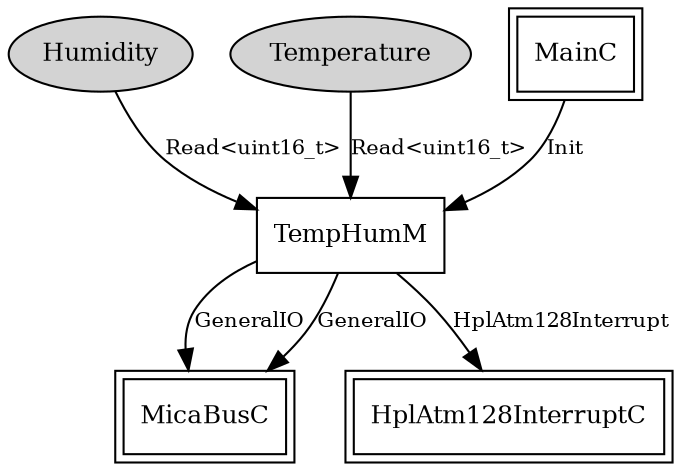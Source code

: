 digraph "...mda300final.TempHum" {
  n0x412d64b0 [shape=ellipse, style=filled, label="Humidity", fontsize=12];
  "TempHumM" [fontsize=12, shape=box, URL="../chtml/...mda300final.TempHumM.html"];
  n0x411af7a8 [shape=ellipse, style=filled, label="Temperature", fontsize=12];
  "TempHumM" [fontsize=12, shape=box, URL="../chtml/...mda300final.TempHumM.html"];
  "MainC" [fontsize=12, shape=box,peripheries=2, URL="../chtml/tos.system.MainC.html"];
  "TempHumM" [fontsize=12, shape=box, URL="../chtml/...mda300final.TempHumM.html"];
  "TempHumM" [fontsize=12, shape=box, URL="../chtml/...mda300final.TempHumM.html"];
  "MicaBusC" [fontsize=12, shape=box,peripheries=2, URL="../chtml/tos.platforms.mica.MicaBusC.html"];
  "TempHumM" [fontsize=12, shape=box, URL="../chtml/...mda300final.TempHumM.html"];
  "MicaBusC" [fontsize=12, shape=box,peripheries=2, URL="../chtml/tos.platforms.mica.MicaBusC.html"];
  "TempHumM" [fontsize=12, shape=box, URL="../chtml/...mda300final.TempHumM.html"];
  "HplAtm128InterruptC" [fontsize=12, shape=box,peripheries=2, URL="../chtml/tos.chips.atm128.pins.HplAtm128InterruptC.html"];
  "n0x412d64b0" -> "TempHumM" [label="Read<uint16_t>", URL="../ihtml/tos.interfaces.Read.html", fontsize=10];
  "n0x411af7a8" -> "TempHumM" [label="Read<uint16_t>", URL="../ihtml/tos.interfaces.Read.html", fontsize=10];
  "MainC" -> "TempHumM" [label="Init", URL="../ihtml/tos.interfaces.Init.html", fontsize=10];
  "TempHumM" -> "MicaBusC" [label="GeneralIO", URL="../ihtml/tos.interfaces.GeneralIO.html", fontsize=10];
  "TempHumM" -> "MicaBusC" [label="GeneralIO", URL="../ihtml/tos.interfaces.GeneralIO.html", fontsize=10];
  "TempHumM" -> "HplAtm128InterruptC" [label="HplAtm128Interrupt", URL="../ihtml/tos.chips.atm128.pins.HplAtm128Interrupt.html", fontsize=10];
}
